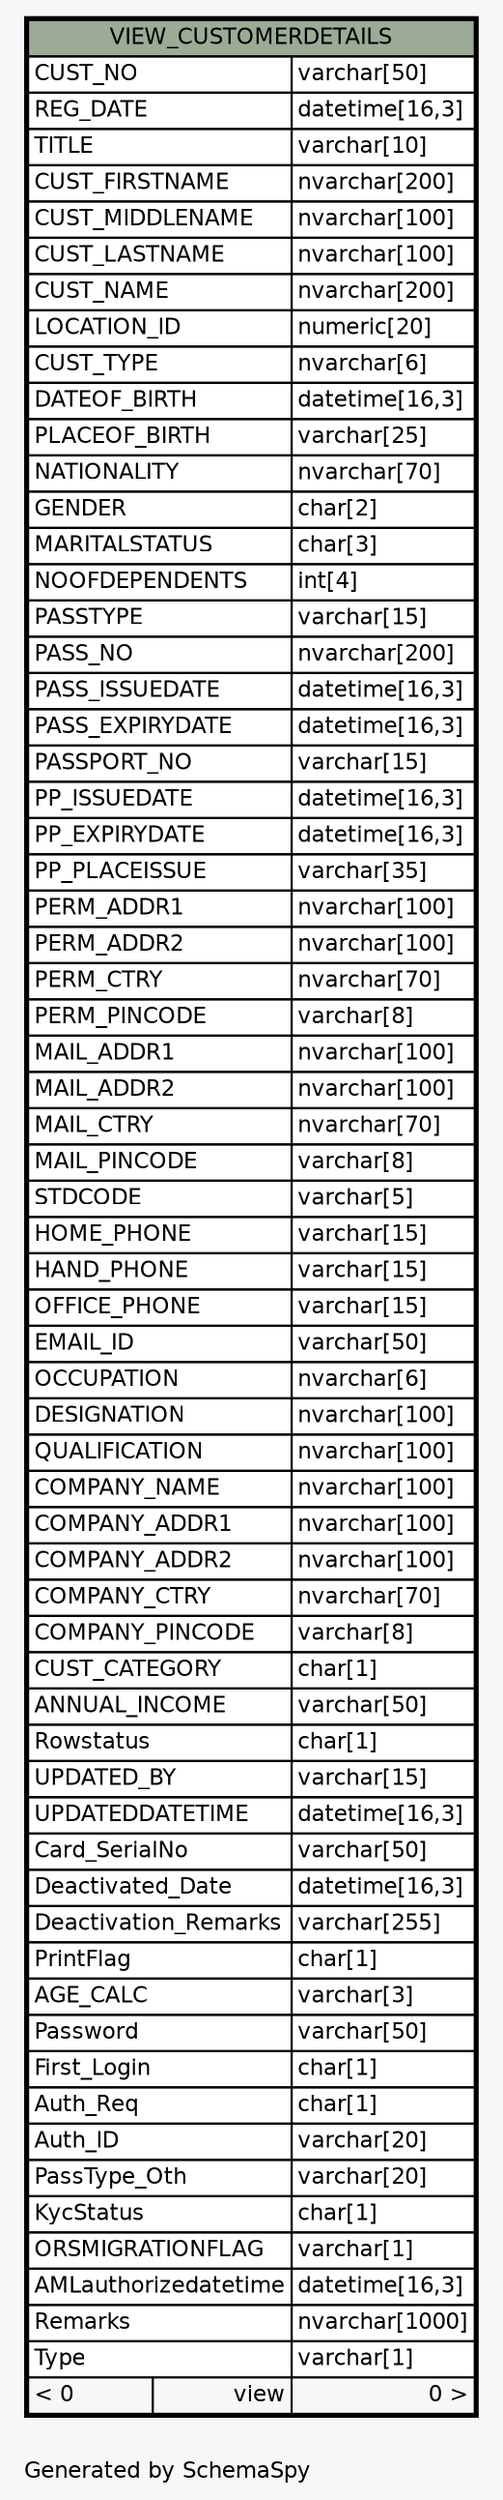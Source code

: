 // dot 2.38.0 on Windows 10 10.0
// SchemaSpy rev 590
digraph "oneDegreeRelationshipsDiagram" {
  graph [
    rankdir="RL"
    bgcolor="#f7f7f7"
    label="\nGenerated by SchemaSpy"
    labeljust="l"
    nodesep="0.18"
    ranksep="0.46"
    fontname="Helvetica"
    fontsize="11"
  ];
  node [
    fontname="Helvetica"
    fontsize="11"
    shape="plaintext"
  ];
  edge [
    arrowsize="0.8"
  ];
  "VIEW_CUSTOMERDETAILS" [
    label=<
    <TABLE BORDER="2" CELLBORDER="1" CELLSPACING="0" BGCOLOR="#ffffff">
      <TR><TD COLSPAN="3" BGCOLOR="#9bab96" ALIGN="CENTER">VIEW_CUSTOMERDETAILS</TD></TR>
      <TR><TD PORT="CUST_NO" COLSPAN="2" ALIGN="LEFT">CUST_NO</TD><TD PORT="CUST_NO.type" ALIGN="LEFT">varchar[50]</TD></TR>
      <TR><TD PORT="REG_DATE" COLSPAN="2" ALIGN="LEFT">REG_DATE</TD><TD PORT="REG_DATE.type" ALIGN="LEFT">datetime[16,3]</TD></TR>
      <TR><TD PORT="TITLE" COLSPAN="2" ALIGN="LEFT">TITLE</TD><TD PORT="TITLE.type" ALIGN="LEFT">varchar[10]</TD></TR>
      <TR><TD PORT="CUST_FIRSTNAME" COLSPAN="2" ALIGN="LEFT">CUST_FIRSTNAME</TD><TD PORT="CUST_FIRSTNAME.type" ALIGN="LEFT">nvarchar[200]</TD></TR>
      <TR><TD PORT="CUST_MIDDLENAME" COLSPAN="2" ALIGN="LEFT">CUST_MIDDLENAME</TD><TD PORT="CUST_MIDDLENAME.type" ALIGN="LEFT">nvarchar[100]</TD></TR>
      <TR><TD PORT="CUST_LASTNAME" COLSPAN="2" ALIGN="LEFT">CUST_LASTNAME</TD><TD PORT="CUST_LASTNAME.type" ALIGN="LEFT">nvarchar[100]</TD></TR>
      <TR><TD PORT="CUST_NAME" COLSPAN="2" ALIGN="LEFT">CUST_NAME</TD><TD PORT="CUST_NAME.type" ALIGN="LEFT">nvarchar[200]</TD></TR>
      <TR><TD PORT="LOCATION_ID" COLSPAN="2" ALIGN="LEFT">LOCATION_ID</TD><TD PORT="LOCATION_ID.type" ALIGN="LEFT">numeric[20]</TD></TR>
      <TR><TD PORT="CUST_TYPE" COLSPAN="2" ALIGN="LEFT">CUST_TYPE</TD><TD PORT="CUST_TYPE.type" ALIGN="LEFT">nvarchar[6]</TD></TR>
      <TR><TD PORT="DATEOF_BIRTH" COLSPAN="2" ALIGN="LEFT">DATEOF_BIRTH</TD><TD PORT="DATEOF_BIRTH.type" ALIGN="LEFT">datetime[16,3]</TD></TR>
      <TR><TD PORT="PLACEOF_BIRTH" COLSPAN="2" ALIGN="LEFT">PLACEOF_BIRTH</TD><TD PORT="PLACEOF_BIRTH.type" ALIGN="LEFT">varchar[25]</TD></TR>
      <TR><TD PORT="NATIONALITY" COLSPAN="2" ALIGN="LEFT">NATIONALITY</TD><TD PORT="NATIONALITY.type" ALIGN="LEFT">nvarchar[70]</TD></TR>
      <TR><TD PORT="GENDER" COLSPAN="2" ALIGN="LEFT">GENDER</TD><TD PORT="GENDER.type" ALIGN="LEFT">char[2]</TD></TR>
      <TR><TD PORT="MARITALSTATUS" COLSPAN="2" ALIGN="LEFT">MARITALSTATUS</TD><TD PORT="MARITALSTATUS.type" ALIGN="LEFT">char[3]</TD></TR>
      <TR><TD PORT="NOOFDEPENDENTS" COLSPAN="2" ALIGN="LEFT">NOOFDEPENDENTS</TD><TD PORT="NOOFDEPENDENTS.type" ALIGN="LEFT">int[4]</TD></TR>
      <TR><TD PORT="PASSTYPE" COLSPAN="2" ALIGN="LEFT">PASSTYPE</TD><TD PORT="PASSTYPE.type" ALIGN="LEFT">varchar[15]</TD></TR>
      <TR><TD PORT="PASS_NO" COLSPAN="2" ALIGN="LEFT">PASS_NO</TD><TD PORT="PASS_NO.type" ALIGN="LEFT">nvarchar[200]</TD></TR>
      <TR><TD PORT="PASS_ISSUEDATE" COLSPAN="2" ALIGN="LEFT">PASS_ISSUEDATE</TD><TD PORT="PASS_ISSUEDATE.type" ALIGN="LEFT">datetime[16,3]</TD></TR>
      <TR><TD PORT="PASS_EXPIRYDATE" COLSPAN="2" ALIGN="LEFT">PASS_EXPIRYDATE</TD><TD PORT="PASS_EXPIRYDATE.type" ALIGN="LEFT">datetime[16,3]</TD></TR>
      <TR><TD PORT="PASSPORT_NO" COLSPAN="2" ALIGN="LEFT">PASSPORT_NO</TD><TD PORT="PASSPORT_NO.type" ALIGN="LEFT">varchar[15]</TD></TR>
      <TR><TD PORT="PP_ISSUEDATE" COLSPAN="2" ALIGN="LEFT">PP_ISSUEDATE</TD><TD PORT="PP_ISSUEDATE.type" ALIGN="LEFT">datetime[16,3]</TD></TR>
      <TR><TD PORT="PP_EXPIRYDATE" COLSPAN="2" ALIGN="LEFT">PP_EXPIRYDATE</TD><TD PORT="PP_EXPIRYDATE.type" ALIGN="LEFT">datetime[16,3]</TD></TR>
      <TR><TD PORT="PP_PLACEISSUE" COLSPAN="2" ALIGN="LEFT">PP_PLACEISSUE</TD><TD PORT="PP_PLACEISSUE.type" ALIGN="LEFT">varchar[35]</TD></TR>
      <TR><TD PORT="PERM_ADDR1" COLSPAN="2" ALIGN="LEFT">PERM_ADDR1</TD><TD PORT="PERM_ADDR1.type" ALIGN="LEFT">nvarchar[100]</TD></TR>
      <TR><TD PORT="PERM_ADDR2" COLSPAN="2" ALIGN="LEFT">PERM_ADDR2</TD><TD PORT="PERM_ADDR2.type" ALIGN="LEFT">nvarchar[100]</TD></TR>
      <TR><TD PORT="PERM_CTRY" COLSPAN="2" ALIGN="LEFT">PERM_CTRY</TD><TD PORT="PERM_CTRY.type" ALIGN="LEFT">nvarchar[70]</TD></TR>
      <TR><TD PORT="PERM_PINCODE" COLSPAN="2" ALIGN="LEFT">PERM_PINCODE</TD><TD PORT="PERM_PINCODE.type" ALIGN="LEFT">varchar[8]</TD></TR>
      <TR><TD PORT="MAIL_ADDR1" COLSPAN="2" ALIGN="LEFT">MAIL_ADDR1</TD><TD PORT="MAIL_ADDR1.type" ALIGN="LEFT">nvarchar[100]</TD></TR>
      <TR><TD PORT="MAIL_ADDR2" COLSPAN="2" ALIGN="LEFT">MAIL_ADDR2</TD><TD PORT="MAIL_ADDR2.type" ALIGN="LEFT">nvarchar[100]</TD></TR>
      <TR><TD PORT="MAIL_CTRY" COLSPAN="2" ALIGN="LEFT">MAIL_CTRY</TD><TD PORT="MAIL_CTRY.type" ALIGN="LEFT">nvarchar[70]</TD></TR>
      <TR><TD PORT="MAIL_PINCODE" COLSPAN="2" ALIGN="LEFT">MAIL_PINCODE</TD><TD PORT="MAIL_PINCODE.type" ALIGN="LEFT">varchar[8]</TD></TR>
      <TR><TD PORT="STDCODE" COLSPAN="2" ALIGN="LEFT">STDCODE</TD><TD PORT="STDCODE.type" ALIGN="LEFT">varchar[5]</TD></TR>
      <TR><TD PORT="HOME_PHONE" COLSPAN="2" ALIGN="LEFT">HOME_PHONE</TD><TD PORT="HOME_PHONE.type" ALIGN="LEFT">varchar[15]</TD></TR>
      <TR><TD PORT="HAND_PHONE" COLSPAN="2" ALIGN="LEFT">HAND_PHONE</TD><TD PORT="HAND_PHONE.type" ALIGN="LEFT">varchar[15]</TD></TR>
      <TR><TD PORT="OFFICE_PHONE" COLSPAN="2" ALIGN="LEFT">OFFICE_PHONE</TD><TD PORT="OFFICE_PHONE.type" ALIGN="LEFT">varchar[15]</TD></TR>
      <TR><TD PORT="EMAIL_ID" COLSPAN="2" ALIGN="LEFT">EMAIL_ID</TD><TD PORT="EMAIL_ID.type" ALIGN="LEFT">varchar[50]</TD></TR>
      <TR><TD PORT="OCCUPATION" COLSPAN="2" ALIGN="LEFT">OCCUPATION</TD><TD PORT="OCCUPATION.type" ALIGN="LEFT">nvarchar[6]</TD></TR>
      <TR><TD PORT="DESIGNATION" COLSPAN="2" ALIGN="LEFT">DESIGNATION</TD><TD PORT="DESIGNATION.type" ALIGN="LEFT">nvarchar[100]</TD></TR>
      <TR><TD PORT="QUALIFICATION" COLSPAN="2" ALIGN="LEFT">QUALIFICATION</TD><TD PORT="QUALIFICATION.type" ALIGN="LEFT">nvarchar[100]</TD></TR>
      <TR><TD PORT="COMPANY_NAME" COLSPAN="2" ALIGN="LEFT">COMPANY_NAME</TD><TD PORT="COMPANY_NAME.type" ALIGN="LEFT">nvarchar[100]</TD></TR>
      <TR><TD PORT="COMPANY_ADDR1" COLSPAN="2" ALIGN="LEFT">COMPANY_ADDR1</TD><TD PORT="COMPANY_ADDR1.type" ALIGN="LEFT">nvarchar[100]</TD></TR>
      <TR><TD PORT="COMPANY_ADDR2" COLSPAN="2" ALIGN="LEFT">COMPANY_ADDR2</TD><TD PORT="COMPANY_ADDR2.type" ALIGN="LEFT">nvarchar[100]</TD></TR>
      <TR><TD PORT="COMPANY_CTRY" COLSPAN="2" ALIGN="LEFT">COMPANY_CTRY</TD><TD PORT="COMPANY_CTRY.type" ALIGN="LEFT">nvarchar[70]</TD></TR>
      <TR><TD PORT="COMPANY_PINCODE" COLSPAN="2" ALIGN="LEFT">COMPANY_PINCODE</TD><TD PORT="COMPANY_PINCODE.type" ALIGN="LEFT">varchar[8]</TD></TR>
      <TR><TD PORT="CUST_CATEGORY" COLSPAN="2" ALIGN="LEFT">CUST_CATEGORY</TD><TD PORT="CUST_CATEGORY.type" ALIGN="LEFT">char[1]</TD></TR>
      <TR><TD PORT="ANNUAL_INCOME" COLSPAN="2" ALIGN="LEFT">ANNUAL_INCOME</TD><TD PORT="ANNUAL_INCOME.type" ALIGN="LEFT">varchar[50]</TD></TR>
      <TR><TD PORT="Rowstatus" COLSPAN="2" ALIGN="LEFT">Rowstatus</TD><TD PORT="Rowstatus.type" ALIGN="LEFT">char[1]</TD></TR>
      <TR><TD PORT="UPDATED_BY" COLSPAN="2" ALIGN="LEFT">UPDATED_BY</TD><TD PORT="UPDATED_BY.type" ALIGN="LEFT">varchar[15]</TD></TR>
      <TR><TD PORT="UPDATEDDATETIME" COLSPAN="2" ALIGN="LEFT">UPDATEDDATETIME</TD><TD PORT="UPDATEDDATETIME.type" ALIGN="LEFT">datetime[16,3]</TD></TR>
      <TR><TD PORT="Card_SerialNo" COLSPAN="2" ALIGN="LEFT">Card_SerialNo</TD><TD PORT="Card_SerialNo.type" ALIGN="LEFT">varchar[50]</TD></TR>
      <TR><TD PORT="Deactivated_Date" COLSPAN="2" ALIGN="LEFT">Deactivated_Date</TD><TD PORT="Deactivated_Date.type" ALIGN="LEFT">datetime[16,3]</TD></TR>
      <TR><TD PORT="Deactivation_Remarks" COLSPAN="2" ALIGN="LEFT">Deactivation_Remarks</TD><TD PORT="Deactivation_Remarks.type" ALIGN="LEFT">varchar[255]</TD></TR>
      <TR><TD PORT="PrintFlag" COLSPAN="2" ALIGN="LEFT">PrintFlag</TD><TD PORT="PrintFlag.type" ALIGN="LEFT">char[1]</TD></TR>
      <TR><TD PORT="AGE_CALC" COLSPAN="2" ALIGN="LEFT">AGE_CALC</TD><TD PORT="AGE_CALC.type" ALIGN="LEFT">varchar[3]</TD></TR>
      <TR><TD PORT="Password" COLSPAN="2" ALIGN="LEFT">Password</TD><TD PORT="Password.type" ALIGN="LEFT">varchar[50]</TD></TR>
      <TR><TD PORT="First_Login" COLSPAN="2" ALIGN="LEFT">First_Login</TD><TD PORT="First_Login.type" ALIGN="LEFT">char[1]</TD></TR>
      <TR><TD PORT="Auth_Req" COLSPAN="2" ALIGN="LEFT">Auth_Req</TD><TD PORT="Auth_Req.type" ALIGN="LEFT">char[1]</TD></TR>
      <TR><TD PORT="Auth_ID" COLSPAN="2" ALIGN="LEFT">Auth_ID</TD><TD PORT="Auth_ID.type" ALIGN="LEFT">varchar[20]</TD></TR>
      <TR><TD PORT="PassType_Oth" COLSPAN="2" ALIGN="LEFT">PassType_Oth</TD><TD PORT="PassType_Oth.type" ALIGN="LEFT">varchar[20]</TD></TR>
      <TR><TD PORT="KycStatus" COLSPAN="2" ALIGN="LEFT">KycStatus</TD><TD PORT="KycStatus.type" ALIGN="LEFT">char[1]</TD></TR>
      <TR><TD PORT="ORSMIGRATIONFLAG" COLSPAN="2" ALIGN="LEFT">ORSMIGRATIONFLAG</TD><TD PORT="ORSMIGRATIONFLAG.type" ALIGN="LEFT">varchar[1]</TD></TR>
      <TR><TD PORT="AMLauthorizedatetime" COLSPAN="2" ALIGN="LEFT">AMLauthorizedatetime</TD><TD PORT="AMLauthorizedatetime.type" ALIGN="LEFT">datetime[16,3]</TD></TR>
      <TR><TD PORT="Remarks" COLSPAN="2" ALIGN="LEFT">Remarks</TD><TD PORT="Remarks.type" ALIGN="LEFT">nvarchar[1000]</TD></TR>
      <TR><TD PORT="Type" COLSPAN="2" ALIGN="LEFT">Type</TD><TD PORT="Type.type" ALIGN="LEFT">varchar[1]</TD></TR>
      <TR><TD ALIGN="LEFT" BGCOLOR="#f7f7f7">&lt; 0</TD><TD ALIGN="RIGHT" BGCOLOR="#f7f7f7">view</TD><TD ALIGN="RIGHT" BGCOLOR="#f7f7f7">0 &gt;</TD></TR>
    </TABLE>>
    URL="VIEW_CUSTOMERDETAILS.html"
    tooltip="VIEW_CUSTOMERDETAILS"
  ];
}
